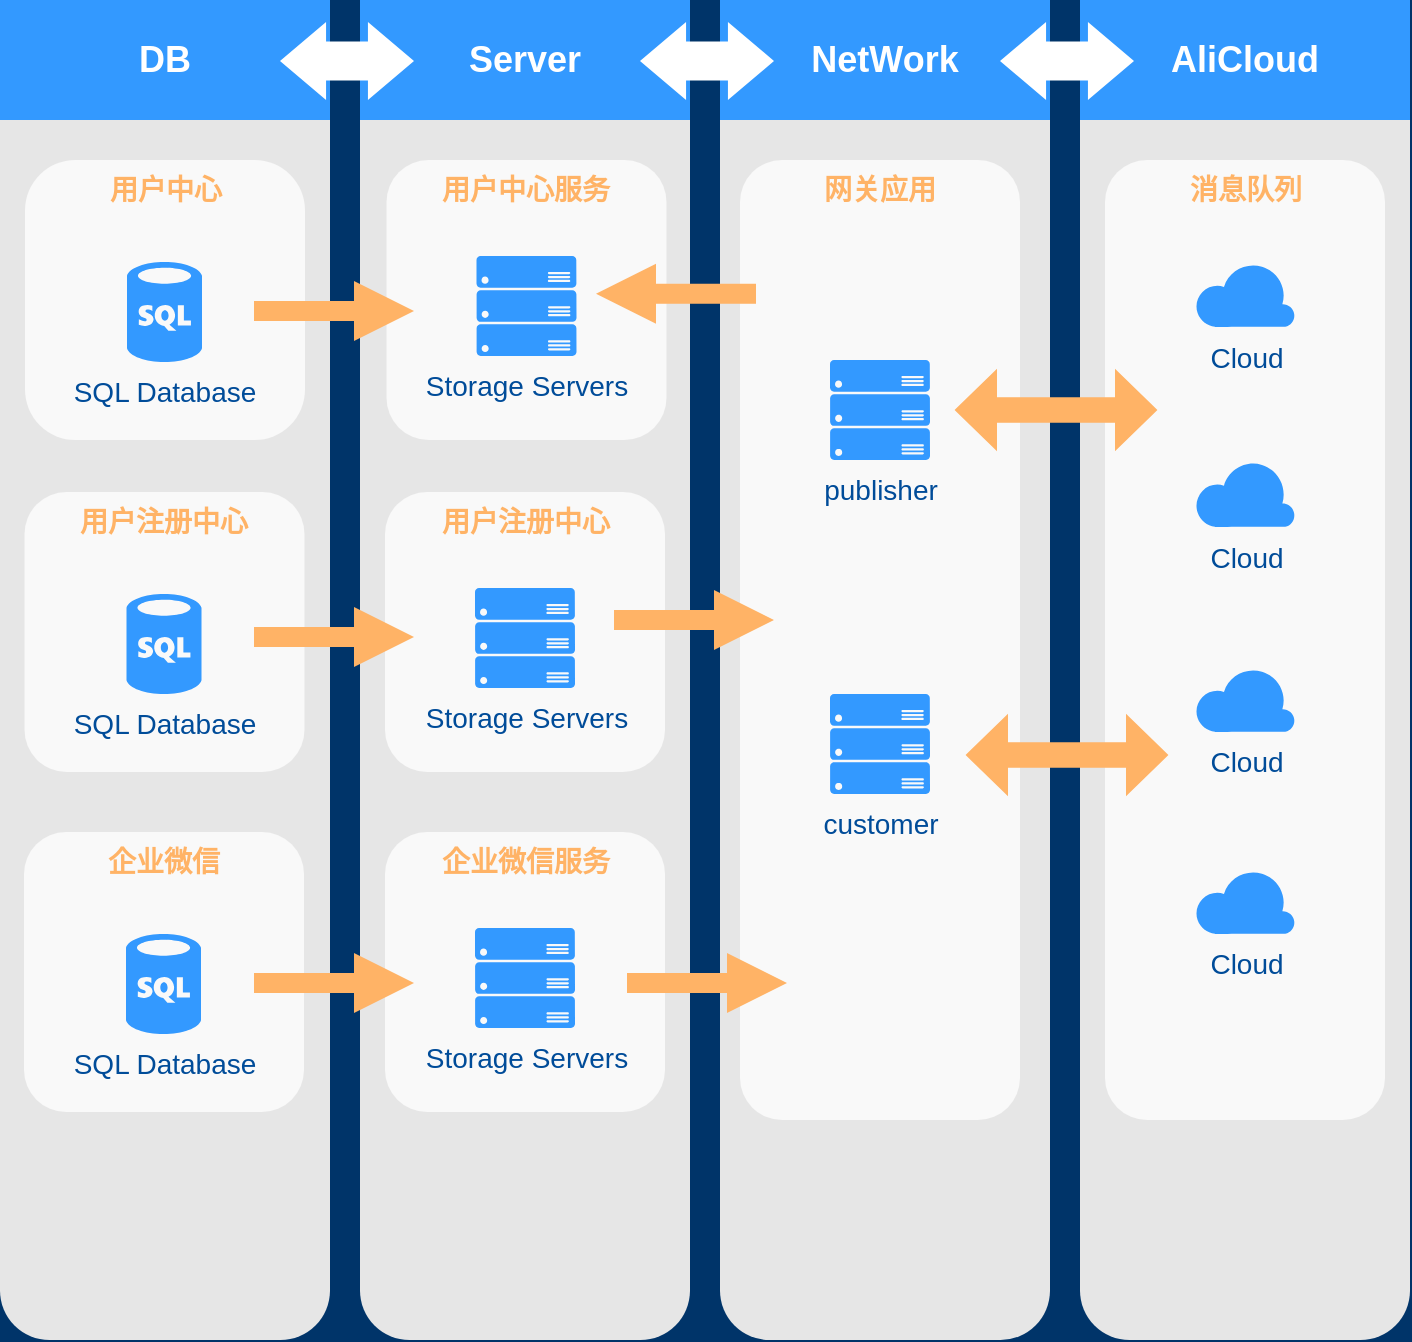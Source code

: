 <mxfile version="13.8.1" type="github">
  <diagram id="6a731a19-8d31-9384-78a2-239565b7b9f0" name="Page-1">
    <mxGraphModel dx="1422" dy="777" grid="1" gridSize="10" guides="1" tooltips="1" connect="1" arrows="1" fold="1" page="1" pageScale="1" pageWidth="1169" pageHeight="827" background="#003469" math="0" shadow="0">
      <root>
        <mxCell id="0" />
        <mxCell id="1" parent="0" />
        <mxCell id="2019" value="" style="rounded=1;whiteSpace=wrap;html=1;dashed=1;strokeColor=none;strokeWidth=2;fillColor=#E6E6E6;fontFamily=Verdana;fontSize=12;fontColor=#00BEF2" parent="1" vertex="1">
          <mxGeometry x="111" y="54" width="165" height="670" as="geometry" />
        </mxCell>
        <mxCell id="2020" value="" style="rounded=1;whiteSpace=wrap;html=1;dashed=1;strokeColor=none;strokeWidth=2;fillColor=#E6E6E6;fontFamily=Verdana;fontSize=12;fontColor=#00BEF2" parent="1" vertex="1">
          <mxGeometry x="291" y="54" width="165" height="670" as="geometry" />
        </mxCell>
        <mxCell id="2021" value="" style="rounded=1;whiteSpace=wrap;html=1;dashed=1;strokeColor=none;strokeWidth=2;fillColor=#E6E6E6;fontFamily=Verdana;fontSize=12;fontColor=#00BEF2" parent="1" vertex="1">
          <mxGeometry x="471" y="54" width="165" height="670" as="geometry" />
        </mxCell>
        <mxCell id="2022" value="" style="rounded=1;whiteSpace=wrap;html=1;dashed=1;strokeColor=none;strokeWidth=2;fillColor=#E6E6E6;fontFamily=Verdana;fontSize=12;fontColor=#00BEF2" parent="1" vertex="1">
          <mxGeometry x="651" y="54" width="165" height="670" as="geometry" />
        </mxCell>
        <mxCell id="2025" value="DB" style="whiteSpace=wrap;html=1;dashed=1;strokeColor=none;strokeWidth=2;fillColor=#3399FF;fontFamily=Helvetica;fontSize=18;fontColor=#FFFFFF;fontStyle=1" parent="1" vertex="1">
          <mxGeometry x="111" y="54" width="165" height="60" as="geometry" />
        </mxCell>
        <mxCell id="2026" value="Server" style="whiteSpace=wrap;html=1;dashed=1;strokeColor=none;strokeWidth=2;fillColor=#3399FF;fontFamily=Helvetica;fontSize=18;fontColor=#FFFFFF;fontStyle=1" parent="1" vertex="1">
          <mxGeometry x="291" y="54" width="165" height="60" as="geometry" />
        </mxCell>
        <mxCell id="2027" value="NetWork" style="whiteSpace=wrap;html=1;dashed=1;strokeColor=none;strokeWidth=2;fillColor=#3399FF;fontFamily=Helvetica;fontSize=18;fontColor=#FFFFFF;fontStyle=1" parent="1" vertex="1">
          <mxGeometry x="471" y="54" width="165" height="60" as="geometry" />
        </mxCell>
        <mxCell id="2028" value="AliCloud" style="whiteSpace=wrap;html=1;dashed=1;strokeColor=none;strokeWidth=2;fillColor=#3399FF;fontFamily=Helvetica;fontSize=18;fontColor=#FFFFFF;fontStyle=1" parent="1" vertex="1">
          <mxGeometry x="651" y="54" width="165" height="60" as="geometry" />
        </mxCell>
        <mxCell id="2031" value="" style="shape=mxgraph.arrows.two_way_arrow_horizontal;html=1;verticalLabelPosition=bottom;verticalAlign=top;strokeWidth=2;strokeColor=none;dashed=1;fillColor=#FFFFFF;fontFamily=Verdana;fontSize=12;fontColor=#00BEF2" parent="1" vertex="1">
          <mxGeometry x="251" y="65" width="67" height="39" as="geometry" />
        </mxCell>
        <mxCell id="2032" value="" style="shape=mxgraph.arrows.two_way_arrow_horizontal;html=1;verticalLabelPosition=bottom;verticalAlign=top;strokeWidth=2;strokeColor=none;dashed=1;fillColor=#FFFFFF;fontFamily=Verdana;fontSize=12;fontColor=#00BEF2" parent="1" vertex="1">
          <mxGeometry x="431" y="65" width="67" height="39" as="geometry" />
        </mxCell>
        <mxCell id="2033" value="" style="shape=mxgraph.arrows.two_way_arrow_horizontal;html=1;verticalLabelPosition=bottom;verticalAlign=top;strokeWidth=2;strokeColor=none;dashed=1;fillColor=#FFFFFF;fontFamily=Verdana;fontSize=12;fontColor=#00BEF2" parent="1" vertex="1">
          <mxGeometry x="611" y="65" width="67" height="39" as="geometry" />
        </mxCell>
        <mxCell id="2048" value="网关应用" style="rounded=1;whiteSpace=wrap;html=1;dashed=1;strokeColor=none;strokeWidth=2;fillColor=#FFFFFF;fontFamily=Helvetica;fontSize=14;fontColor=#FFB366;opacity=75;verticalAlign=top;fontStyle=1" parent="1" vertex="1">
          <mxGeometry x="481" y="134" width="140" height="480" as="geometry" />
        </mxCell>
        <mxCell id="2055" value="用户中心服务" style="rounded=1;whiteSpace=wrap;html=1;dashed=1;strokeColor=none;strokeWidth=2;fillColor=#FFFFFF;fontFamily=Helvetica;fontSize=14;fontColor=#FFB366;opacity=75;verticalAlign=top;fontStyle=1" parent="1" vertex="1">
          <mxGeometry x="304.25" y="134" width="140" height="140" as="geometry" />
        </mxCell>
        <mxCell id="2068" value="消息队列" style="rounded=1;whiteSpace=wrap;html=1;dashed=1;strokeColor=none;strokeWidth=2;fillColor=#FFFFFF;fontFamily=Helvetica;fontSize=14;fontColor=#FFB366;opacity=75;verticalAlign=top;fontStyle=1" parent="1" vertex="1">
          <mxGeometry x="663.5" y="134" width="140" height="480" as="geometry" />
        </mxCell>
        <mxCell id="2069" value="Cloud" style="verticalLabelPosition=bottom;html=1;verticalAlign=top;strokeColor=none;fillColor=#3399FF;shape=mxgraph.azure.cloud;dashed=1;fontSize=14;fontColor=#004C99" parent="1" vertex="1">
          <mxGeometry x="708.5" y="185" width="50" height="32.5" as="geometry" />
        </mxCell>
        <mxCell id="2076" value="" style="arrow;html=1;endArrow=block;endFill=1;strokeColor=none;strokeWidth=4;fontFamily=Helvetica;fontSize=36;fontColor=#FFB366;fillColor=#FFB366;opacity=100" parent="1" edge="1">
          <mxGeometry width="100" height="100" relative="1" as="geometry">
            <mxPoint x="489" y="200.83" as="sourcePoint" />
            <mxPoint x="409" y="200.83" as="targetPoint" />
          </mxGeometry>
        </mxCell>
        <mxCell id="Cw-XtT1dbyPp5xmL2tZ--2086" value="用户中心" style="rounded=1;whiteSpace=wrap;html=1;dashed=1;strokeColor=none;strokeWidth=2;fillColor=#FFFFFF;fontFamily=Helvetica;fontSize=14;fontColor=#FFB366;opacity=75;verticalAlign=top;fontStyle=1;arcSize=18;" vertex="1" parent="1">
          <mxGeometry x="123.5" y="134" width="140" height="140" as="geometry" />
        </mxCell>
        <mxCell id="Cw-XtT1dbyPp5xmL2tZ--2087" value="SQL Database" style="verticalLabelPosition=bottom;html=1;verticalAlign=top;strokeColor=none;fillColor=#3399FF;shape=mxgraph.azure.sql_database;dashed=1;fontFamily=Helvetica;fontSize=14;fontColor=#004C99" vertex="1" parent="1">
          <mxGeometry x="174.5" y="185" width="37.5" height="50" as="geometry" />
        </mxCell>
        <mxCell id="Cw-XtT1dbyPp5xmL2tZ--2093" value="用户注册中心" style="rounded=1;whiteSpace=wrap;html=1;dashed=1;strokeColor=none;strokeWidth=2;fillColor=#FFFFFF;fontFamily=Helvetica;fontSize=14;fontColor=#FFB366;opacity=75;verticalAlign=top;fontStyle=1" vertex="1" parent="1">
          <mxGeometry x="123.25" y="300" width="140" height="140" as="geometry" />
        </mxCell>
        <mxCell id="Cw-XtT1dbyPp5xmL2tZ--2094" value="SQL Database" style="verticalLabelPosition=bottom;html=1;verticalAlign=top;strokeColor=none;fillColor=#3399FF;shape=mxgraph.azure.sql_database;dashed=1;fontFamily=Helvetica;fontSize=14;fontColor=#004C99" vertex="1" parent="1">
          <mxGeometry x="174.25" y="351" width="37.5" height="50" as="geometry" />
        </mxCell>
        <mxCell id="Cw-XtT1dbyPp5xmL2tZ--2095" value="企业微信" style="rounded=1;whiteSpace=wrap;html=1;dashed=1;strokeColor=none;strokeWidth=2;fillColor=#FFFFFF;fontFamily=Helvetica;fontSize=14;fontColor=#FFB366;opacity=75;verticalAlign=top;fontStyle=1" vertex="1" parent="1">
          <mxGeometry x="123" y="470" width="140" height="140" as="geometry" />
        </mxCell>
        <mxCell id="Cw-XtT1dbyPp5xmL2tZ--2096" value="SQL Database" style="verticalLabelPosition=bottom;html=1;verticalAlign=top;strokeColor=none;fillColor=#3399FF;shape=mxgraph.azure.sql_database;dashed=1;fontFamily=Helvetica;fontSize=14;fontColor=#004C99" vertex="1" parent="1">
          <mxGeometry x="174" y="521" width="37.5" height="50" as="geometry" />
        </mxCell>
        <mxCell id="Cw-XtT1dbyPp5xmL2tZ--2104" value="Storage Servers" style="verticalLabelPosition=bottom;html=1;verticalAlign=top;strokeColor=none;fillColor=#3399FF;shape=mxgraph.azure.server_rack;dashed=1;fontFamily=Helvetica;fontSize=14;fontColor=#004C99" vertex="1" parent="1">
          <mxGeometry x="349.25" y="182" width="50" height="50" as="geometry" />
        </mxCell>
        <mxCell id="Cw-XtT1dbyPp5xmL2tZ--2105" value="用户注册中心" style="rounded=1;whiteSpace=wrap;html=1;dashed=1;strokeColor=none;strokeWidth=2;fillColor=#FFFFFF;fontFamily=Helvetica;fontSize=14;fontColor=#FFB366;opacity=75;verticalAlign=top;fontStyle=1" vertex="1" parent="1">
          <mxGeometry x="303.5" y="300" width="140" height="140" as="geometry" />
        </mxCell>
        <mxCell id="Cw-XtT1dbyPp5xmL2tZ--2106" value="Storage Servers" style="verticalLabelPosition=bottom;html=1;verticalAlign=top;strokeColor=none;fillColor=#3399FF;shape=mxgraph.azure.server_rack;dashed=1;fontFamily=Helvetica;fontSize=14;fontColor=#004C99" vertex="1" parent="1">
          <mxGeometry x="348.5" y="348" width="50" height="50" as="geometry" />
        </mxCell>
        <mxCell id="Cw-XtT1dbyPp5xmL2tZ--2107" value="企业微信服务" style="rounded=1;whiteSpace=wrap;html=1;dashed=1;strokeColor=none;strokeWidth=2;fillColor=#FFFFFF;fontFamily=Helvetica;fontSize=14;fontColor=#FFB366;opacity=75;verticalAlign=top;fontStyle=1" vertex="1" parent="1">
          <mxGeometry x="303.5" y="470" width="140" height="140" as="geometry" />
        </mxCell>
        <mxCell id="Cw-XtT1dbyPp5xmL2tZ--2108" value="Storage Servers" style="verticalLabelPosition=bottom;html=1;verticalAlign=top;strokeColor=none;fillColor=#3399FF;shape=mxgraph.azure.server_rack;dashed=1;fontFamily=Helvetica;fontSize=14;fontColor=#004C99" vertex="1" parent="1">
          <mxGeometry x="348.5" y="518" width="50" height="50" as="geometry" />
        </mxCell>
        <mxCell id="Cw-XtT1dbyPp5xmL2tZ--2112" value="" style="arrow;html=1;endArrow=block;endFill=1;strokeColor=none;strokeWidth=4;fontFamily=Helvetica;fontSize=36;fontColor=#FFB366;fillColor=#FFB366;" edge="1" parent="1">
          <mxGeometry width="100" height="100" relative="1" as="geometry">
            <mxPoint x="238" y="545.5" as="sourcePoint" />
            <mxPoint x="318" y="545.5" as="targetPoint" />
          </mxGeometry>
        </mxCell>
        <mxCell id="Cw-XtT1dbyPp5xmL2tZ--2113" value="" style="arrow;html=1;endArrow=block;endFill=1;strokeColor=none;strokeWidth=4;fontFamily=Helvetica;fontSize=36;fontColor=#FFB366;fillColor=#FFB366;" edge="1" parent="1">
          <mxGeometry width="100" height="100" relative="1" as="geometry">
            <mxPoint x="238" y="372.5" as="sourcePoint" />
            <mxPoint x="318" y="372.5" as="targetPoint" />
          </mxGeometry>
        </mxCell>
        <mxCell id="Cw-XtT1dbyPp5xmL2tZ--2114" value="" style="arrow;html=1;endArrow=block;endFill=1;strokeColor=none;strokeWidth=4;fontFamily=Helvetica;fontSize=36;fontColor=#FFB366;fillColor=#FFB366;" edge="1" parent="1">
          <mxGeometry width="100" height="100" relative="1" as="geometry">
            <mxPoint x="238" y="209.5" as="sourcePoint" />
            <mxPoint x="318" y="209.5" as="targetPoint" />
          </mxGeometry>
        </mxCell>
        <mxCell id="Cw-XtT1dbyPp5xmL2tZ--2115" value="" style="arrow;html=1;endArrow=block;endFill=1;strokeColor=none;strokeWidth=4;fontFamily=Helvetica;fontSize=36;fontColor=#FFB366;fillColor=#FFB366;" edge="1" parent="1">
          <mxGeometry width="100" height="100" relative="1" as="geometry">
            <mxPoint x="418" y="364" as="sourcePoint" />
            <mxPoint x="498" y="364" as="targetPoint" />
          </mxGeometry>
        </mxCell>
        <mxCell id="Cw-XtT1dbyPp5xmL2tZ--2116" value="" style="arrow;html=1;endArrow=block;endFill=1;strokeColor=none;strokeWidth=4;fontFamily=Helvetica;fontSize=36;fontColor=#FFB366;fillColor=#FFB366;" edge="1" parent="1">
          <mxGeometry width="100" height="100" relative="1" as="geometry">
            <mxPoint x="424.5" y="545.5" as="sourcePoint" />
            <mxPoint x="504.5" y="545.5" as="targetPoint" />
          </mxGeometry>
        </mxCell>
        <mxCell id="Cw-XtT1dbyPp5xmL2tZ--2117" value="publisher" style="verticalLabelPosition=bottom;html=1;verticalAlign=top;strokeColor=none;fillColor=#3399FF;shape=mxgraph.azure.server_rack;dashed=1;fontFamily=Helvetica;fontSize=14;fontColor=#004C99" vertex="1" parent="1">
          <mxGeometry x="526" y="234" width="50" height="50" as="geometry" />
        </mxCell>
        <mxCell id="Cw-XtT1dbyPp5xmL2tZ--2118" value="customer" style="verticalLabelPosition=bottom;html=1;verticalAlign=top;strokeColor=none;fillColor=#3399FF;shape=mxgraph.azure.server_rack;dashed=1;fontFamily=Helvetica;fontSize=14;fontColor=#004C99" vertex="1" parent="1">
          <mxGeometry x="526" y="401" width="50" height="50" as="geometry" />
        </mxCell>
        <mxCell id="Cw-XtT1dbyPp5xmL2tZ--2119" value="Cloud" style="verticalLabelPosition=bottom;html=1;verticalAlign=top;strokeColor=none;fillColor=#3399FF;shape=mxgraph.azure.cloud;dashed=1;fontSize=14;fontColor=#004C99" vertex="1" parent="1">
          <mxGeometry x="708.5" y="284" width="50" height="33.5" as="geometry" />
        </mxCell>
        <mxCell id="Cw-XtT1dbyPp5xmL2tZ--2120" value="Cloud" style="verticalLabelPosition=bottom;html=1;verticalAlign=top;strokeColor=none;fillColor=#3399FF;shape=mxgraph.azure.cloud;dashed=1;fontSize=14;fontColor=#004C99" vertex="1" parent="1">
          <mxGeometry x="708.5" y="387.5" width="50" height="32.5" as="geometry" />
        </mxCell>
        <mxCell id="Cw-XtT1dbyPp5xmL2tZ--2121" value="Cloud" style="verticalLabelPosition=bottom;html=1;verticalAlign=top;strokeColor=none;fillColor=#3399FF;shape=mxgraph.azure.cloud;dashed=1;fontSize=14;fontColor=#004C99" vertex="1" parent="1">
          <mxGeometry x="708.5" y="488.5" width="50" height="32.5" as="geometry" />
        </mxCell>
        <mxCell id="Cw-XtT1dbyPp5xmL2tZ--2127" value="" style="shape=doubleArrow;whiteSpace=wrap;html=1;strokeColor=#FFB366;fillColor=#FFB366;" vertex="1" parent="1">
          <mxGeometry x="589" y="239.5" width="100" height="39" as="geometry" />
        </mxCell>
        <mxCell id="Cw-XtT1dbyPp5xmL2tZ--2128" value="" style="shape=doubleArrow;whiteSpace=wrap;html=1;strokeColor=#FFB366;fillColor=#FFB366;" vertex="1" parent="1">
          <mxGeometry x="594.5" y="412" width="100" height="39" as="geometry" />
        </mxCell>
      </root>
    </mxGraphModel>
  </diagram>
</mxfile>
